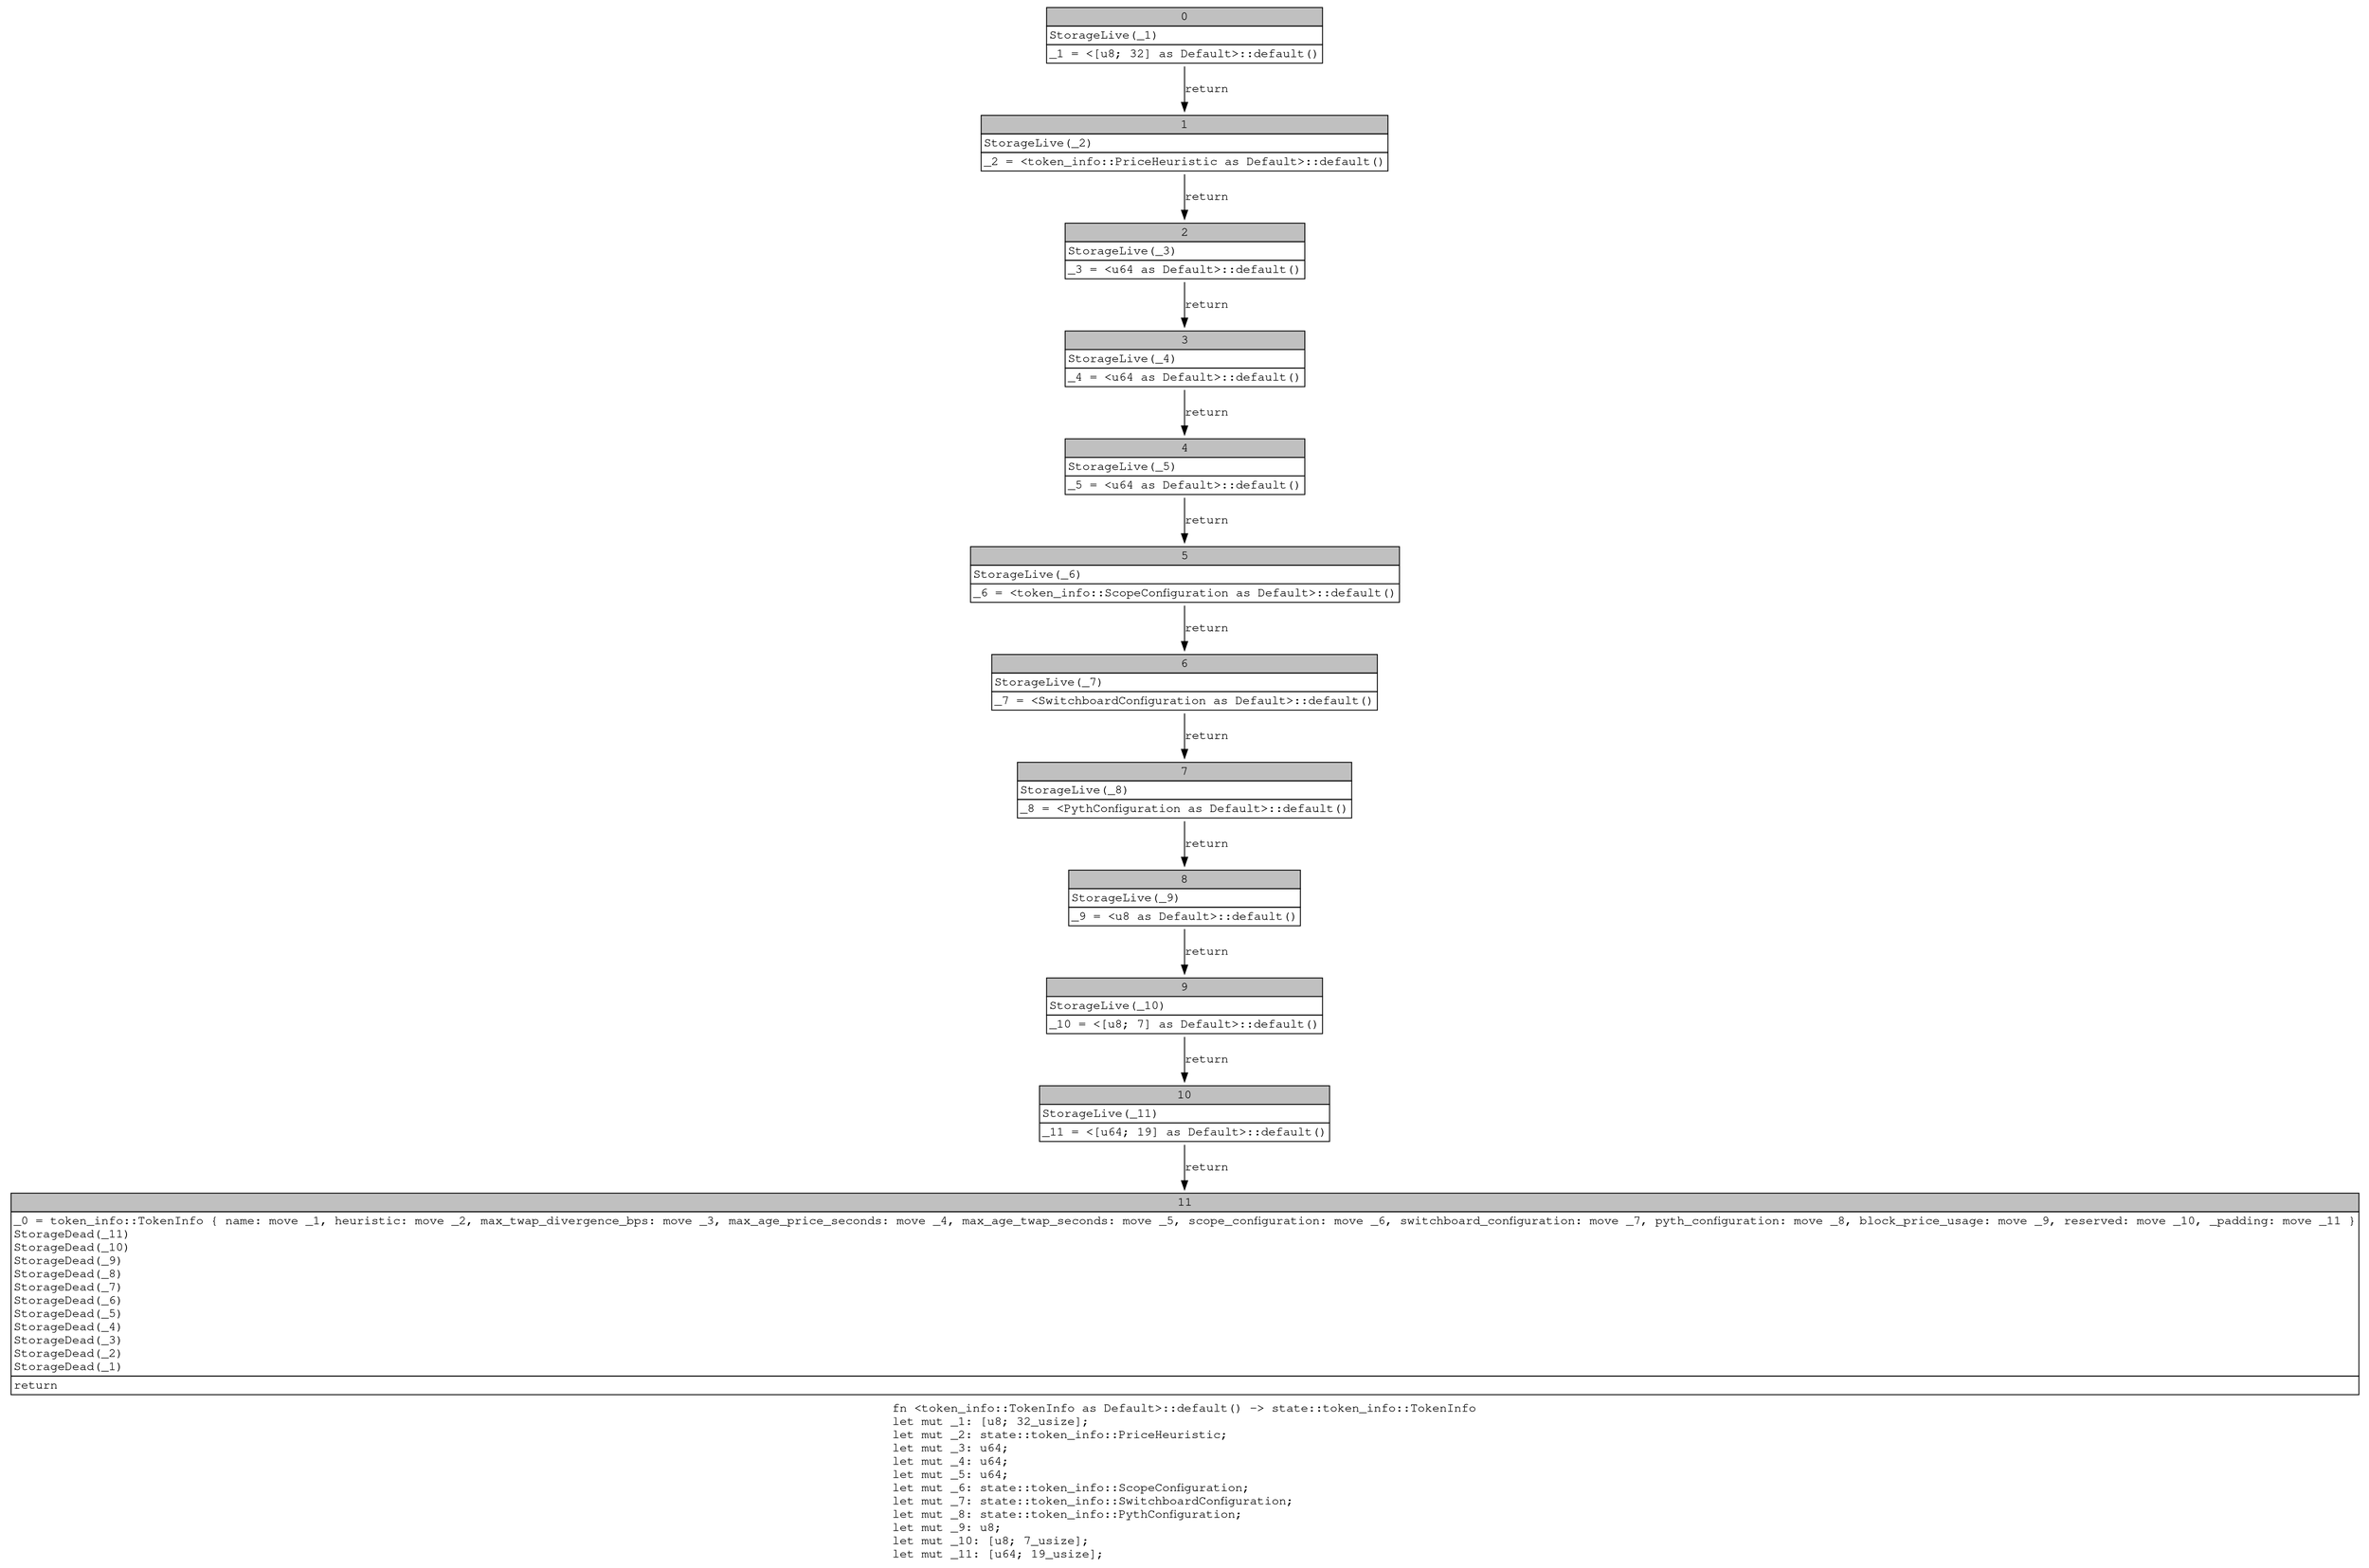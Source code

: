 digraph Mir_0_10219 {
    graph [fontname="Courier, monospace"];
    node [fontname="Courier, monospace"];
    edge [fontname="Courier, monospace"];
    label=<fn &lt;token_info::TokenInfo as Default&gt;::default() -&gt; state::token_info::TokenInfo<br align="left"/>let mut _1: [u8; 32_usize];<br align="left"/>let mut _2: state::token_info::PriceHeuristic;<br align="left"/>let mut _3: u64;<br align="left"/>let mut _4: u64;<br align="left"/>let mut _5: u64;<br align="left"/>let mut _6: state::token_info::ScopeConfiguration;<br align="left"/>let mut _7: state::token_info::SwitchboardConfiguration;<br align="left"/>let mut _8: state::token_info::PythConfiguration;<br align="left"/>let mut _9: u8;<br align="left"/>let mut _10: [u8; 7_usize];<br align="left"/>let mut _11: [u64; 19_usize];<br align="left"/>>;
    bb0__0_10219 [shape="none", label=<<table border="0" cellborder="1" cellspacing="0"><tr><td bgcolor="gray" align="center" colspan="1">0</td></tr><tr><td align="left" balign="left">StorageLive(_1)<br/></td></tr><tr><td align="left">_1 = &lt;[u8; 32] as Default&gt;::default()</td></tr></table>>];
    bb1__0_10219 [shape="none", label=<<table border="0" cellborder="1" cellspacing="0"><tr><td bgcolor="gray" align="center" colspan="1">1</td></tr><tr><td align="left" balign="left">StorageLive(_2)<br/></td></tr><tr><td align="left">_2 = &lt;token_info::PriceHeuristic as Default&gt;::default()</td></tr></table>>];
    bb2__0_10219 [shape="none", label=<<table border="0" cellborder="1" cellspacing="0"><tr><td bgcolor="gray" align="center" colspan="1">2</td></tr><tr><td align="left" balign="left">StorageLive(_3)<br/></td></tr><tr><td align="left">_3 = &lt;u64 as Default&gt;::default()</td></tr></table>>];
    bb3__0_10219 [shape="none", label=<<table border="0" cellborder="1" cellspacing="0"><tr><td bgcolor="gray" align="center" colspan="1">3</td></tr><tr><td align="left" balign="left">StorageLive(_4)<br/></td></tr><tr><td align="left">_4 = &lt;u64 as Default&gt;::default()</td></tr></table>>];
    bb4__0_10219 [shape="none", label=<<table border="0" cellborder="1" cellspacing="0"><tr><td bgcolor="gray" align="center" colspan="1">4</td></tr><tr><td align="left" balign="left">StorageLive(_5)<br/></td></tr><tr><td align="left">_5 = &lt;u64 as Default&gt;::default()</td></tr></table>>];
    bb5__0_10219 [shape="none", label=<<table border="0" cellborder="1" cellspacing="0"><tr><td bgcolor="gray" align="center" colspan="1">5</td></tr><tr><td align="left" balign="left">StorageLive(_6)<br/></td></tr><tr><td align="left">_6 = &lt;token_info::ScopeConfiguration as Default&gt;::default()</td></tr></table>>];
    bb6__0_10219 [shape="none", label=<<table border="0" cellborder="1" cellspacing="0"><tr><td bgcolor="gray" align="center" colspan="1">6</td></tr><tr><td align="left" balign="left">StorageLive(_7)<br/></td></tr><tr><td align="left">_7 = &lt;SwitchboardConfiguration as Default&gt;::default()</td></tr></table>>];
    bb7__0_10219 [shape="none", label=<<table border="0" cellborder="1" cellspacing="0"><tr><td bgcolor="gray" align="center" colspan="1">7</td></tr><tr><td align="left" balign="left">StorageLive(_8)<br/></td></tr><tr><td align="left">_8 = &lt;PythConfiguration as Default&gt;::default()</td></tr></table>>];
    bb8__0_10219 [shape="none", label=<<table border="0" cellborder="1" cellspacing="0"><tr><td bgcolor="gray" align="center" colspan="1">8</td></tr><tr><td align="left" balign="left">StorageLive(_9)<br/></td></tr><tr><td align="left">_9 = &lt;u8 as Default&gt;::default()</td></tr></table>>];
    bb9__0_10219 [shape="none", label=<<table border="0" cellborder="1" cellspacing="0"><tr><td bgcolor="gray" align="center" colspan="1">9</td></tr><tr><td align="left" balign="left">StorageLive(_10)<br/></td></tr><tr><td align="left">_10 = &lt;[u8; 7] as Default&gt;::default()</td></tr></table>>];
    bb10__0_10219 [shape="none", label=<<table border="0" cellborder="1" cellspacing="0"><tr><td bgcolor="gray" align="center" colspan="1">10</td></tr><tr><td align="left" balign="left">StorageLive(_11)<br/></td></tr><tr><td align="left">_11 = &lt;[u64; 19] as Default&gt;::default()</td></tr></table>>];
    bb11__0_10219 [shape="none", label=<<table border="0" cellborder="1" cellspacing="0"><tr><td bgcolor="gray" align="center" colspan="1">11</td></tr><tr><td align="left" balign="left">_0 = token_info::TokenInfo { name: move _1, heuristic: move _2, max_twap_divergence_bps: move _3, max_age_price_seconds: move _4, max_age_twap_seconds: move _5, scope_configuration: move _6, switchboard_configuration: move _7, pyth_configuration: move _8, block_price_usage: move _9, reserved: move _10, _padding: move _11 }<br/>StorageDead(_11)<br/>StorageDead(_10)<br/>StorageDead(_9)<br/>StorageDead(_8)<br/>StorageDead(_7)<br/>StorageDead(_6)<br/>StorageDead(_5)<br/>StorageDead(_4)<br/>StorageDead(_3)<br/>StorageDead(_2)<br/>StorageDead(_1)<br/></td></tr><tr><td align="left">return</td></tr></table>>];
    bb0__0_10219 -> bb1__0_10219 [label="return"];
    bb1__0_10219 -> bb2__0_10219 [label="return"];
    bb2__0_10219 -> bb3__0_10219 [label="return"];
    bb3__0_10219 -> bb4__0_10219 [label="return"];
    bb4__0_10219 -> bb5__0_10219 [label="return"];
    bb5__0_10219 -> bb6__0_10219 [label="return"];
    bb6__0_10219 -> bb7__0_10219 [label="return"];
    bb7__0_10219 -> bb8__0_10219 [label="return"];
    bb8__0_10219 -> bb9__0_10219 [label="return"];
    bb9__0_10219 -> bb10__0_10219 [label="return"];
    bb10__0_10219 -> bb11__0_10219 [label="return"];
}
